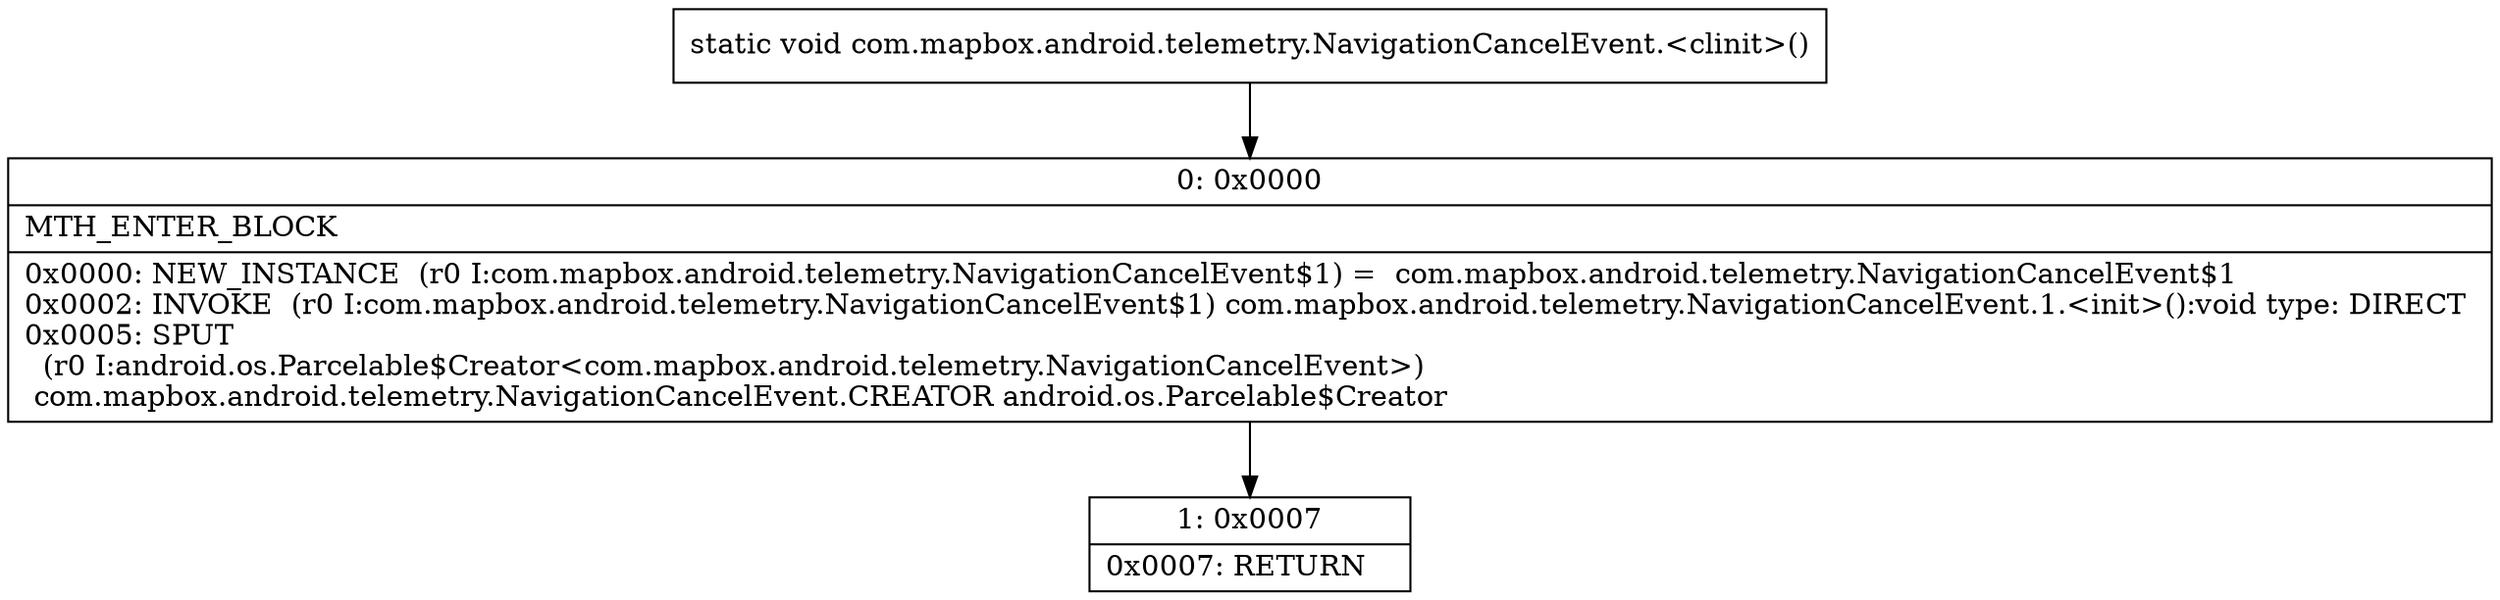 digraph "CFG forcom.mapbox.android.telemetry.NavigationCancelEvent.\<clinit\>()V" {
Node_0 [shape=record,label="{0\:\ 0x0000|MTH_ENTER_BLOCK\l|0x0000: NEW_INSTANCE  (r0 I:com.mapbox.android.telemetry.NavigationCancelEvent$1) =  com.mapbox.android.telemetry.NavigationCancelEvent$1 \l0x0002: INVOKE  (r0 I:com.mapbox.android.telemetry.NavigationCancelEvent$1) com.mapbox.android.telemetry.NavigationCancelEvent.1.\<init\>():void type: DIRECT \l0x0005: SPUT  \l  (r0 I:android.os.Parcelable$Creator\<com.mapbox.android.telemetry.NavigationCancelEvent\>)\l com.mapbox.android.telemetry.NavigationCancelEvent.CREATOR android.os.Parcelable$Creator \l}"];
Node_1 [shape=record,label="{1\:\ 0x0007|0x0007: RETURN   \l}"];
MethodNode[shape=record,label="{static void com.mapbox.android.telemetry.NavigationCancelEvent.\<clinit\>() }"];
MethodNode -> Node_0;
Node_0 -> Node_1;
}

